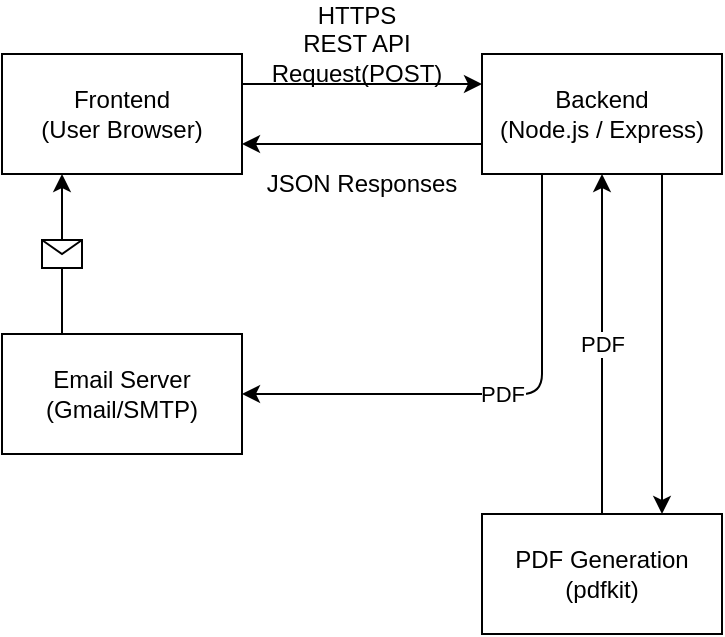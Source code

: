 <mxfile>
    <diagram id="qs4xg9S3VjR2XcZTTIxo" name="Page-1">
        <mxGraphModel dx="501" dy="487" grid="1" gridSize="10" guides="1" tooltips="1" connect="1" arrows="1" fold="1" page="1" pageScale="1" pageWidth="850" pageHeight="1100" math="0" shadow="0">
            <root>
                <mxCell id="0"/>
                <mxCell id="1" parent="0"/>
                <mxCell id="2" value="Frontend&lt;div&gt;(User Browser)&lt;/div&gt;" style="rounded=0;whiteSpace=wrap;html=1;" vertex="1" parent="1">
                    <mxGeometry x="50" y="90" width="120" height="60" as="geometry"/>
                </mxCell>
                <mxCell id="3" value="" style="endArrow=classic;html=1;exitX=1;exitY=0.25;exitDx=0;exitDy=0;" edge="1" parent="1" source="2">
                    <mxGeometry width="50" height="50" relative="1" as="geometry">
                        <mxPoint x="230" y="280" as="sourcePoint"/>
                        <mxPoint x="290" y="105" as="targetPoint"/>
                    </mxGeometry>
                </mxCell>
                <mxCell id="4" value="Backend&lt;div&gt;(Node.js / Express)&lt;/div&gt;" style="rounded=0;whiteSpace=wrap;html=1;" vertex="1" parent="1">
                    <mxGeometry x="290" y="90" width="120" height="60" as="geometry"/>
                </mxCell>
                <mxCell id="6" value="Email Server&lt;br&gt;(Gmail/SMTP)" style="rounded=0;whiteSpace=wrap;html=1;" vertex="1" parent="1">
                    <mxGeometry x="50" y="230" width="120" height="60" as="geometry"/>
                </mxCell>
                <mxCell id="8" value="PDF Generation&lt;br&gt;(pdfkit)" style="rounded=0;whiteSpace=wrap;html=1;" vertex="1" parent="1">
                    <mxGeometry x="290" y="320" width="120" height="60" as="geometry"/>
                </mxCell>
                <mxCell id="10" value="HTTPS&lt;br&gt;REST API Request(POST)" style="text;html=1;align=center;verticalAlign=middle;whiteSpace=wrap;rounded=0;" vertex="1" parent="1">
                    <mxGeometry x="165" y="70" width="125" height="30" as="geometry"/>
                </mxCell>
                <mxCell id="11" value="" style="endArrow=classic;html=1;exitX=0;exitY=0.75;exitDx=0;exitDy=0;entryX=1;entryY=0.75;entryDx=0;entryDy=0;" edge="1" parent="1" source="4" target="2">
                    <mxGeometry width="50" height="50" relative="1" as="geometry">
                        <mxPoint x="280" y="130" as="sourcePoint"/>
                        <mxPoint x="270" y="230" as="targetPoint"/>
                    </mxGeometry>
                </mxCell>
                <mxCell id="12" value="JSON Responses" style="text;html=1;align=center;verticalAlign=middle;whiteSpace=wrap;rounded=0;" vertex="1" parent="1">
                    <mxGeometry x="180" y="140" width="100" height="30" as="geometry"/>
                </mxCell>
                <mxCell id="14" value="" style="endArrow=classic;html=1;exitX=0.25;exitY=0;exitDx=0;exitDy=0;entryX=0.25;entryY=1;entryDx=0;entryDy=0;" edge="1" parent="1" source="6" target="2">
                    <mxGeometry relative="1" as="geometry">
                        <mxPoint x="380" y="160" as="sourcePoint"/>
                        <mxPoint x="290" y="250" as="targetPoint"/>
                    </mxGeometry>
                </mxCell>
                <mxCell id="15" value="" style="shape=message;html=1;outlineConnect=0;" vertex="1" parent="14">
                    <mxGeometry width="20" height="14" relative="1" as="geometry">
                        <mxPoint x="-10" y="-7" as="offset"/>
                    </mxGeometry>
                </mxCell>
                <mxCell id="16" value="" style="endArrow=classic;html=1;entryX=0.75;entryY=0;entryDx=0;entryDy=0;exitX=0.75;exitY=1;exitDx=0;exitDy=0;" edge="1" parent="1" source="4" target="8">
                    <mxGeometry width="50" height="50" relative="1" as="geometry">
                        <mxPoint x="220" y="280" as="sourcePoint"/>
                        <mxPoint x="270" y="230" as="targetPoint"/>
                    </mxGeometry>
                </mxCell>
                <mxCell id="18" value="" style="endArrow=classic;html=1;entryX=0.5;entryY=1;entryDx=0;entryDy=0;exitX=0.5;exitY=0;exitDx=0;exitDy=0;" edge="1" parent="1" source="8" target="4">
                    <mxGeometry relative="1" as="geometry">
                        <mxPoint x="190" y="250" as="sourcePoint"/>
                        <mxPoint x="290" y="250" as="targetPoint"/>
                    </mxGeometry>
                </mxCell>
                <mxCell id="19" value="PDF" style="edgeLabel;resizable=0;html=1;;align=center;verticalAlign=middle;" connectable="0" vertex="1" parent="18">
                    <mxGeometry relative="1" as="geometry"/>
                </mxCell>
                <mxCell id="21" value="" style="endArrow=classic;html=1;exitX=0.25;exitY=1;exitDx=0;exitDy=0;entryX=1;entryY=0.5;entryDx=0;entryDy=0;" edge="1" parent="1" source="4" target="6">
                    <mxGeometry relative="1" as="geometry">
                        <mxPoint x="190" y="250" as="sourcePoint"/>
                        <mxPoint x="290" y="250" as="targetPoint"/>
                        <Array as="points">
                            <mxPoint x="320" y="260"/>
                        </Array>
                    </mxGeometry>
                </mxCell>
                <mxCell id="22" value="PDF" style="edgeLabel;resizable=0;html=1;;align=center;verticalAlign=middle;" connectable="0" vertex="1" parent="21">
                    <mxGeometry relative="1" as="geometry"/>
                </mxCell>
            </root>
        </mxGraphModel>
    </diagram>
</mxfile>